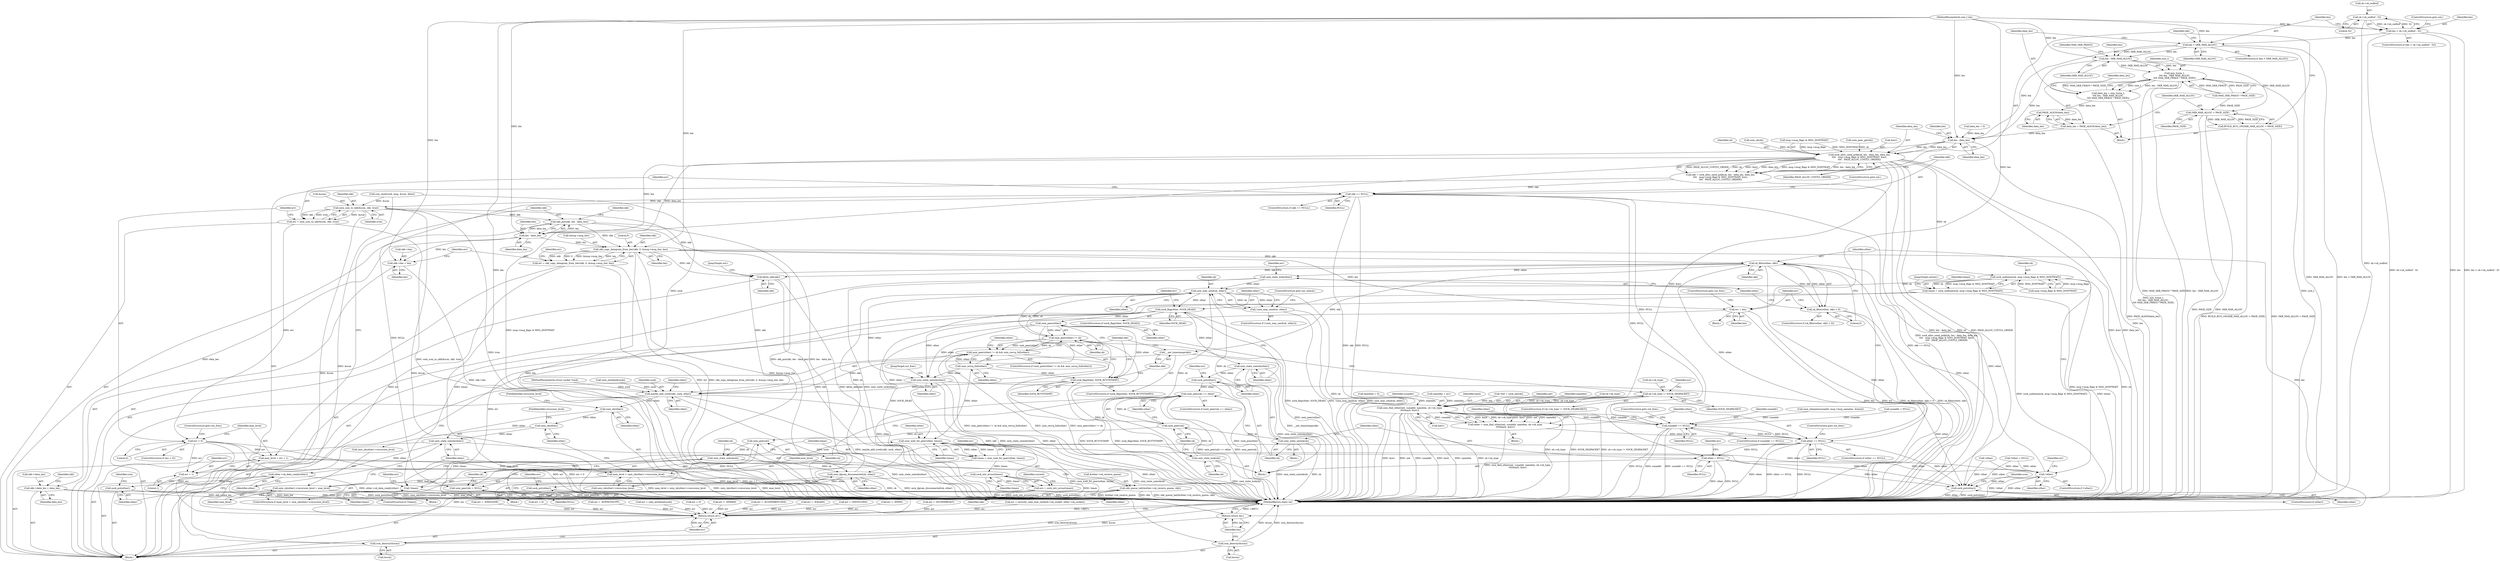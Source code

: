 digraph "0_linux_7d267278a9ece963d77eefec61630223fce08c6c_2@pointer" {
"1000234" [label="(Call,sk->sk_sndbuf - 32)"];
"1000232" [label="(Call,len > sk->sk_sndbuf - 32)"];
"1000241" [label="(Call,len > SKB_MAX_ALLOC)"];
"1000249" [label="(Call,len - SKB_MAX_ALLOC)"];
"1000247" [label="(Call,min_t(size_t,\n\t\t\t\t len - SKB_MAX_ALLOC,\n\t\t\t\t MAX_SKB_FRAGS * PAGE_SIZE))"];
"1000245" [label="(Call,data_len = min_t(size_t,\n\t\t\t\t len - SKB_MAX_ALLOC,\n\t\t\t\t MAX_SKB_FRAGS * PAGE_SIZE))"];
"1000257" [label="(Call,PAGE_ALIGN(data_len))"];
"1000255" [label="(Call,data_len = PAGE_ALIGN(data_len))"];
"1000267" [label="(Call,len - data_len)"];
"1000265" [label="(Call,sock_alloc_send_pskb(sk, len - data_len, data_len,\n\t\t\t\t   msg->msg_flags & MSG_DONTWAIT, &err,\n\t\t\t\t   PAGE_ALLOC_COSTLY_ORDER))"];
"1000263" [label="(Call,skb = sock_alloc_send_pskb(sk, len - data_len, data_len,\n\t\t\t\t   msg->msg_flags & MSG_DONTWAIT, &err,\n\t\t\t\t   PAGE_ALLOC_COSTLY_ORDER))"];
"1000280" [label="(Call,skb == NULL)"];
"1000286" [label="(Call,unix_scm_to_skb(&scm, skb, true))"];
"1000284" [label="(Call,err = unix_scm_to_skb(&scm, skb, true))"];
"1000292" [label="(Call,err < 0)"];
"1000296" [label="(Call,max_level = err + 1)"];
"1000517" [label="(Call,max_level > unix_sk(other)->recursion_level)"];
"1000523" [label="(Call,unix_sk(other)->recursion_level = max_level)"];
"1000298" [label="(Call,err + 1)"];
"1000554" [label="(Return,return err;)"];
"1000301" [label="(Call,skb_put(skb, len - data_len))"];
"1000318" [label="(Call,skb_copy_datagram_from_iter(skb, 0, &msg->msg_iter, len))"];
"1000316" [label="(Call,err = skb_copy_datagram_from_iter(skb, 0, &msg->msg_iter, len))"];
"1000371" [label="(Call,sk_filter(other, skb))"];
"1000370" [label="(Call,sk_filter(other, skb) < 0)"];
"1000380" [label="(Call,unix_state_lock(other))"];
"1000388" [label="(Call,unix_may_send(sk, other))"];
"1000387" [label="(Call,!unix_may_send(sk, other))"];
"1000393" [label="(Call,sock_flag(other, SOCK_DEAD))"];
"1000397" [label="(Call,unix_state_unlock(other))"];
"1000399" [label="(Call,sock_put(other))"];
"1000407" [label="(Call,unix_peer(sk) == other)"];
"1000418" [label="(Call,unix_dgram_disconnected(sk, other))"];
"1000421" [label="(Call,sock_put(other))"];
"1000471" [label="(Call,unix_peer(other))"];
"1000470" [label="(Call,unix_peer(other) != sk)"];
"1000469" [label="(Call,unix_peer(other) != sk && unix_recvq_full(other))"];
"1000474" [label="(Call,unix_recvq_full(other))"];
"1000488" [label="(Call,unix_wait_for_peer(other, timeo))"];
"1000340" [label="(Call,!other)"];
"1000549" [label="(Call,sock_put(other))"];
"1000486" [label="(Call,timeo = unix_wait_for_peer(other, timeo))"];
"1000493" [label="(Call,sock_intr_errno(timeo))"];
"1000478" [label="(Call,!timeo)"];
"1000491" [label="(Call,err = sock_intr_errno(timeo))"];
"1000501" [label="(Call,sock_flag(other, SOCK_RCVTSTAMP))"];
"1000506" [label="(Call,maybe_add_creds(skb, sock, other))"];
"1000510" [label="(Call,skb_queue_tail(&other->sk_receive_queue, skb))"];
"1000520" [label="(Call,unix_sk(other))"];
"1000525" [label="(Call,unix_sk(other))"];
"1000529" [label="(Call,unix_state_unlock(other))"];
"1000531" [label="(Call,other->sk_data_ready(other))"];
"1000533" [label="(Call,sock_put(other))"];
"1000541" [label="(Call,unix_state_unlock(other))"];
"1000404" [label="(Call,unix_state_lock(sk))"];
"1000408" [label="(Call,unix_peer(sk))"];
"1000413" [label="(Call,unix_peer(sk))"];
"1000416" [label="(Call,unix_state_unlock(sk))"];
"1000429" [label="(Call,unix_state_unlock(sk))"];
"1000504" [label="(Call,__net_timestamp(skb))"];
"1000544" [label="(Call,kfree_skb(skb))"];
"1000376" [label="(Call,err = len)"];
"1000538" [label="(Return,return len;)"];
"1000535" [label="(Call,scm_destroy(&scm))"];
"1000551" [label="(Call,scm_destroy(&scm))"];
"1000348" [label="(Call,sunaddr == NULL)"];
"1000354" [label="(Call,unix_find_other(net, sunaddr, namelen, sk->sk_type,\n\t\t\t\t\thash, &err))"];
"1000352" [label="(Call,other = unix_find_other(net, sunaddr, namelen, sk->sk_type,\n\t\t\t\t\thash, &err))"];
"1000365" [label="(Call,other == NULL)"];
"1000412" [label="(Call,unix_peer(sk) = NULL)"];
"1000431" [label="(Call,other = NULL)"];
"1000450" [label="(Call,sk->sk_type != SOCK_SEQPACKET)"];
"1000303" [label="(Call,len - data_len)"];
"1000306" [label="(Call,skb->data_len = data_len)"];
"1000311" [label="(Call,skb->len = len)"];
"1000331" [label="(Call,sock_sndtimeo(sk, msg->msg_flags & MSG_DONTWAIT))"];
"1000329" [label="(Call,timeo = sock_sndtimeo(sk, msg->msg_flags & MSG_DONTWAIT))"];
"1000260" [label="(Call,SKB_MAX_ALLOC < PAGE_SIZE)"];
"1000259" [label="(Call,BUILD_BUG_ON(SKB_MAX_ALLOC < PAGE_SIZE))"];
"1000432" [label="(Identifier,other)"];
"1000422" [label="(Identifier,other)"];
"1000351" [label="(ControlStructure,goto out_free;)"];
"1000227" [label="(Call,err = -EMSGSIZE)"];
"1000419" [label="(Identifier,sk)"];
"1000490" [label="(Identifier,timeo)"];
"1000433" [label="(Identifier,NULL)"];
"1000307" [label="(Call,skb->data_len)"];
"1000365" [label="(Call,other == NULL)"];
"1000491" [label="(Call,err = sock_intr_errno(timeo))"];
"1000287" [label="(Call,&scm)"];
"1000295" [label="(ControlStructure,goto out_free;)"];
"1000401" [label="(Call,err = 0)"];
"1000387" [label="(Call,!unix_may_send(sk, other))"];
"1000129" [label="(Call,namelen = 0)"];
"1000330" [label="(Identifier,timeo)"];
"1000327" [label="(Identifier,err)"];
"1000518" [label="(Identifier,max_level)"];
"1000400" [label="(Identifier,other)"];
"1000550" [label="(Identifier,other)"];
"1000353" [label="(Identifier,other)"];
"1000233" [label="(Identifier,len)"];
"1000302" [label="(Identifier,skb)"];
"1000532" [label="(Identifier,other)"];
"1000269" [label="(Identifier,data_len)"];
"1000243" [label="(Identifier,SKB_MAX_ALLOC)"];
"1000300" [label="(Literal,1)"];
"1000551" [label="(Call,scm_destroy(&scm))"];
"1000157" [label="(Call,err = -EOPNOTSUPP)"];
"1000296" [label="(Call,max_level = err + 1)"];
"1000541" [label="(Call,unix_state_unlock(other))"];
"1000406" [label="(ControlStructure,if (unix_peer(sk) == other))"];
"1000479" [label="(Identifier,timeo)"];
"1000139" [label="(Call,data_len = 0)"];
"1000223" [label="(Call,unix_autobind(sock))"];
"1000537" [label="(Identifier,scm)"];
"1000356" [label="(Identifier,sunaddr)"];
"1000431" [label="(Call,other = NULL)"];
"1000242" [label="(Identifier,len)"];
"1000262" [label="(Identifier,PAGE_SIZE)"];
"1000255" [label="(Call,data_len = PAGE_ALIGN(data_len))"];
"1000528" [label="(Identifier,max_level)"];
"1000507" [label="(Identifier,skb)"];
"1000531" [label="(Call,other->sk_data_ready(other))"];
"1000377" [label="(Identifier,err)"];
"1000390" [label="(Identifier,other)"];
"1000260" [label="(Call,SKB_MAX_ALLOC < PAGE_SIZE)"];
"1000297" [label="(Identifier,max_level)"];
"1000523" [label="(Call,unix_sk(other)->recursion_level = max_level)"];
"1000477" [label="(ControlStructure,if (!timeo))"];
"1000221" [label="(Call,err = unix_autobind(sock))"];
"1000454" [label="(Identifier,SOCK_SEQPACKET)"];
"1000187" [label="(Call,namelen = err)"];
"1000267" [label="(Call,len - data_len)"];
"1000341" [label="(Identifier,other)"];
"1000106" [label="(MethodParameterIn,size_t len)"];
"1000338" [label="(JumpTarget,restart:)"];
"1000301" [label="(Call,skb_put(skb, len - data_len))"];
"1000183" [label="(Call,err < 0)"];
"1000352" [label="(Call,other = unix_find_other(net, sunaddr, namelen, sk->sk_type,\n\t\t\t\t\thash, &err))"];
"1000486" [label="(Call,timeo = unix_wait_for_peer(other, timeo))"];
"1000354" [label="(Call,unix_find_other(net, sunaddr, namelen, sk->sk_type,\n\t\t\t\t\thash, &err))"];
"1000517" [label="(Call,max_level > unix_sk(other)->recursion_level)"];
"1000405" [label="(Identifier,sk)"];
"1000545" [label="(Identifier,skb)"];
"1000538" [label="(Return,return len;)"];
"1000475" [label="(Identifier,other)"];
"1000471" [label="(Call,unix_peer(other))"];
"1000321" [label="(Call,&msg->msg_iter)"];
"1000527" [label="(FieldIdentifier,recursion_level)"];
"1000348" [label="(Call,sunaddr == NULL)"];
"1000556" [label="(MethodReturn,static int)"];
"1000244" [label="(Block,)"];
"1000382" [label="(Call,err = -EPERM)"];
"1000251" [label="(Identifier,SKB_MAX_ALLOC)"];
"1000281" [label="(Identifier,skb)"];
"1000320" [label="(Literal,0)"];
"1000409" [label="(Identifier,sk)"];
"1000413" [label="(Call,unix_peer(sk))"];
"1000248" [label="(Identifier,size_t)"];
"1000508" [label="(Identifier,sock)"];
"1000204" [label="(Call,!other)"];
"1000361" [label="(Identifier,hash)"];
"1000234" [label="(Call,sk->sk_sndbuf - 32)"];
"1000372" [label="(Identifier,other)"];
"1000261" [label="(Identifier,SKB_MAX_ALLOC)"];
"1000318" [label="(Call,skb_copy_datagram_from_iter(skb, 0, &msg->msg_iter, len))"];
"1000258" [label="(Identifier,data_len)"];
"1000478" [label="(Call,!timeo)"];
"1000362" [label="(Call,&err)"];
"1000516" [label="(ControlStructure,if (max_level > unix_sk(other)->recursion_level))"];
"1000375" [label="(Block,)"];
"1000268" [label="(Identifier,len)"];
"1000536" [label="(Call,&scm)"];
"1000450" [label="(Call,sk->sk_type != SOCK_SEQPACKET)"];
"1000435" [label="(Identifier,err)"];
"1000449" [label="(ControlStructure,if (sk->sk_type != SOCK_SEQPACKET))"];
"1000414" [label="(Identifier,sk)"];
"1000349" [label="(Identifier,sunaddr)"];
"1000306" [label="(Call,skb->data_len = data_len)"];
"1000122" [label="(Call,unix_sk(sk))"];
"1000525" [label="(Call,unix_sk(other))"];
"1000555" [label="(Identifier,err)"];
"1000241" [label="(Call,len > SKB_MAX_ALLOC)"];
"1000474" [label="(Call,unix_recvq_full(other))"];
"1000543" [label="(JumpTarget,out_free:)"];
"1000380" [label="(Call,unix_state_lock(other))"];
"1000408" [label="(Call,unix_peer(sk))"];
"1000513" [label="(Identifier,other)"];
"1000552" [label="(Call,&scm)"];
"1000175" [label="(Call,unix_mkname(sunaddr, msg->msg_namelen, &hash))"];
"1000342" [label="(Block,)"];
"1000304" [label="(Identifier,len)"];
"1000311" [label="(Call,skb->len = len)"];
"1000292" [label="(Call,err < 0)"];
"1000266" [label="(Identifier,sk)"];
"1000529" [label="(Call,unix_state_unlock(other))"];
"1000270" [label="(Identifier,data_len)"];
"1000544" [label="(Call,kfree_skb(skb))"];
"1000535" [label="(Call,scm_destroy(&scm))"];
"1000284" [label="(Call,err = unix_scm_to_skb(&scm, skb, true))"];
"1000402" [label="(Identifier,err)"];
"1000367" [label="(Identifier,NULL)"];
"1000371" [label="(Call,sk_filter(other, skb))"];
"1000115" [label="(Call,*net = sock_net(sk))"];
"1000526" [label="(Identifier,other)"];
"1000331" [label="(Call,sock_sndtimeo(sk, msg->msg_flags & MSG_DONTWAIT))"];
"1000286" [label="(Call,unix_scm_to_skb(&scm, skb, true))"];
"1000521" [label="(Identifier,other)"];
"1000520" [label="(Call,unix_sk(other))"];
"1000546" [label="(JumpTarget,out:)"];
"1000522" [label="(FieldIdentifier,recursion_level)"];
"1000416" [label="(Call,unix_state_unlock(sk))"];
"1000473" [label="(Identifier,sk)"];
"1000511" [label="(Call,&other->sk_receive_queue)"];
"1000299" [label="(Identifier,err)"];
"1000376" [label="(Call,err = len)"];
"1000355" [label="(Identifier,net)"];
"1000470" [label="(Call,unix_peer(other) != sk)"];
"1000428" [label="(Block,)"];
"1000357" [label="(Identifier,namelen)"];
"1000259" [label="(Call,BUILD_BUG_ON(SKB_MAX_ALLOC < PAGE_SIZE))"];
"1000315" [label="(Identifier,len)"];
"1000240" [label="(ControlStructure,if (len > SKB_MAX_ALLOC))"];
"1000386" [label="(ControlStructure,if (!unix_may_send(sk, other)))"];
"1000505" [label="(Identifier,skb)"];
"1000515" [label="(Identifier,skb)"];
"1000280" [label="(Call,skb == NULL)"];
"1000235" [label="(Call,sk->sk_sndbuf)"];
"1000290" [label="(Identifier,true)"];
"1000502" [label="(Identifier,other)"];
"1000423" [label="(Call,err = -ECONNREFUSED)"];
"1000399" [label="(Call,sock_put(other))"];
"1000488" [label="(Call,unix_wait_for_peer(other, timeo))"];
"1000489" [label="(Identifier,other)"];
"1000347" [label="(ControlStructure,if (sunaddr == NULL))"];
"1000554" [label="(Return,return err;)"];
"1000472" [label="(Identifier,other)"];
"1000316" [label="(Call,err = skb_copy_datagram_from_iter(skb, 0, &msg->msg_iter, len))"];
"1000252" [label="(Call,MAX_SKB_FRAGS * PAGE_SIZE)"];
"1000265" [label="(Call,sock_alloc_send_pskb(sk, len - data_len, data_len,\n\t\t\t\t   msg->msg_flags & MSG_DONTWAIT, &err,\n\t\t\t\t   PAGE_ALLOC_COSTLY_ORDER))"];
"1000283" [label="(ControlStructure,goto out;)"];
"1000289" [label="(Identifier,skb)"];
"1000389" [label="(Identifier,sk)"];
"1000421" [label="(Call,sock_put(other))"];
"1000476" [label="(Block,)"];
"1000305" [label="(Identifier,data_len)"];
"1000339" [label="(ControlStructure,if (!other))"];
"1000482" [label="(Identifier,err)"];
"1000504" [label="(Call,__net_timestamp(skb))"];
"1000430" [label="(Identifier,sk)"];
"1000303" [label="(Call,len - data_len)"];
"1000394" [label="(Identifier,other)"];
"1000451" [label="(Call,sk->sk_type)"];
"1000294" [label="(Literal,0)"];
"1000370" [label="(Call,sk_filter(other, skb) < 0)"];
"1000383" [label="(Identifier,err)"];
"1000509" [label="(Identifier,other)"];
"1000364" [label="(ControlStructure,if (other == NULL))"];
"1000481" [label="(Call,err = -EAGAIN)"];
"1000412" [label="(Call,unix_peer(sk) = NULL)"];
"1000373" [label="(Identifier,skb)"];
"1000340" [label="(Call,!other)"];
"1000542" [label="(Identifier,other)"];
"1000492" [label="(Identifier,err)"];
"1000192" [label="(Call,sunaddr = NULL)"];
"1000195" [label="(Call,err = -ENOTCONN)"];
"1000231" [label="(ControlStructure,if (len > sk->sk_sndbuf - 32))"];
"1000332" [label="(Identifier,sk)"];
"1000438" [label="(Call,err = -EPIPE)"];
"1000510" [label="(Call,skb_queue_tail(&other->sk_receive_queue, skb))"];
"1000257" [label="(Call,PAGE_ALIGN(data_len))"];
"1000424" [label="(Identifier,err)"];
"1000343" [label="(Call,err = -ECONNRESET)"];
"1000553" [label="(Identifier,scm)"];
"1000245" [label="(Call,data_len = min_t(size_t,\n\t\t\t\t len - SKB_MAX_ALLOC,\n\t\t\t\t MAX_SKB_FRAGS * PAGE_SIZE))"];
"1000533" [label="(Call,sock_put(other))"];
"1000391" [label="(ControlStructure,goto out_unlock;)"];
"1000417" [label="(Identifier,sk)"];
"1000249" [label="(Call,len - SKB_MAX_ALLOC)"];
"1000493" [label="(Call,sock_intr_errno(timeo))"];
"1000429" [label="(Call,unix_state_unlock(sk))"];
"1000497" [label="(Identifier,current)"];
"1000104" [label="(MethodParameterIn,struct socket *sock)"];
"1000457" [label="(Identifier,err)"];
"1000397" [label="(Call,unix_state_unlock(other))"];
"1000278" [label="(Identifier,PAGE_ALLOC_COSTLY_ORDER)"];
"1000469" [label="(Call,unix_peer(other) != sk && unix_recvq_full(other))"];
"1000549" [label="(Call,sock_put(other))"];
"1000398" [label="(Identifier,other)"];
"1000524" [label="(Call,unix_sk(other)->recursion_level)"];
"1000279" [label="(ControlStructure,if (skb == NULL))"];
"1000298" [label="(Call,err + 1)"];
"1000256" [label="(Identifier,data_len)"];
"1000271" [label="(Call,msg->msg_flags & MSG_DONTWAIT)"];
"1000368" [label="(ControlStructure,goto out_free;)"];
"1000439" [label="(Identifier,err)"];
"1000246" [label="(Identifier,data_len)"];
"1000381" [label="(Identifier,other)"];
"1000145" [label="(Call,scm_send(sock, msg, &scm, false))"];
"1000530" [label="(Identifier,other)"];
"1000369" [label="(ControlStructure,if (sk_filter(other, skb) < 0))"];
"1000285" [label="(Identifier,err)"];
"1000325" [label="(Identifier,len)"];
"1000456" [label="(Call,err = security_unix_may_send(sk->sk_socket, other->sk_socket))"];
"1000539" [label="(Identifier,len)"];
"1000312" [label="(Call,skb->len)"];
"1000238" [label="(Literal,32)"];
"1000404" [label="(Call,unix_state_lock(sk))"];
"1000250" [label="(Identifier,len)"];
"1000308" [label="(Identifier,skb)"];
"1000415" [label="(Identifier,NULL)"];
"1000201" [label="(Call,unix_peer_get(sk))"];
"1000253" [label="(Identifier,MAX_SKB_FRAGS)"];
"1000291" [label="(ControlStructure,if (err < 0))"];
"1000494" [label="(Identifier,timeo)"];
"1000500" [label="(ControlStructure,if (sock_flag(other, SOCK_RCVTSTAMP)))"];
"1000519" [label="(Call,unix_sk(other)->recursion_level)"];
"1000317" [label="(Identifier,err)"];
"1000329" [label="(Call,timeo = sock_sndtimeo(sk, msg->msg_flags & MSG_DONTWAIT))"];
"1000276" [label="(Call,&err)"];
"1000232" [label="(Call,len > sk->sk_sndbuf - 32)"];
"1000506" [label="(Call,maybe_add_creds(skb, sock, other))"];
"1000374" [label="(Literal,0)"];
"1000393" [label="(Call,sock_flag(other, SOCK_DEAD))"];
"1000392" [label="(ControlStructure,if (sock_flag(other, SOCK_DEAD)))"];
"1000282" [label="(Identifier,NULL)"];
"1000396" [label="(Block,)"];
"1000410" [label="(Identifier,other)"];
"1000125" [label="(Call,*other = NULL)"];
"1000388" [label="(Call,unix_may_send(sk, other))"];
"1000395" [label="(Identifier,SOCK_DEAD)"];
"1000358" [label="(Call,sk->sk_type)"];
"1000264" [label="(Identifier,skb)"];
"1000107" [label="(Block,)"];
"1000313" [label="(Identifier,skb)"];
"1000418" [label="(Call,unix_dgram_disconnected(sk, other))"];
"1000407" [label="(Call,unix_peer(sk) == other)"];
"1000310" [label="(Identifier,data_len)"];
"1000534" [label="(Identifier,other)"];
"1000350" [label="(Identifier,NULL)"];
"1000293" [label="(Identifier,err)"];
"1000503" [label="(Identifier,SOCK_RCVTSTAMP)"];
"1000378" [label="(Identifier,len)"];
"1000379" [label="(ControlStructure,goto out_free;)"];
"1000247" [label="(Call,min_t(size_t,\n\t\t\t\t len - SKB_MAX_ALLOC,\n\t\t\t\t MAX_SKB_FRAGS * PAGE_SIZE))"];
"1000547" [label="(ControlStructure,if (other))"];
"1000468" [label="(ControlStructure,if (unix_peer(other) != sk && unix_recvq_full(other)))"];
"1000263" [label="(Call,skb = sock_alloc_send_pskb(sk, len - data_len, data_len,\n\t\t\t\t   msg->msg_flags & MSG_DONTWAIT, &err,\n\t\t\t\t   PAGE_ALLOC_COSTLY_ORDER))"];
"1000319" [label="(Identifier,skb)"];
"1000501" [label="(Call,sock_flag(other, SOCK_RCVTSTAMP))"];
"1000333" [label="(Call,msg->msg_flags & MSG_DONTWAIT)"];
"1000344" [label="(Identifier,err)"];
"1000366" [label="(Identifier,other)"];
"1000420" [label="(Identifier,other)"];
"1000239" [label="(ControlStructure,goto out;)"];
"1000487" [label="(Identifier,timeo)"];
"1000411" [label="(Block,)"];
"1000234" -> "1000232"  [label="AST: "];
"1000234" -> "1000238"  [label="CFG: "];
"1000235" -> "1000234"  [label="AST: "];
"1000238" -> "1000234"  [label="AST: "];
"1000232" -> "1000234"  [label="CFG: "];
"1000234" -> "1000556"  [label="DDG: sk->sk_sndbuf"];
"1000234" -> "1000232"  [label="DDG: sk->sk_sndbuf"];
"1000234" -> "1000232"  [label="DDG: 32"];
"1000232" -> "1000231"  [label="AST: "];
"1000233" -> "1000232"  [label="AST: "];
"1000239" -> "1000232"  [label="CFG: "];
"1000242" -> "1000232"  [label="CFG: "];
"1000232" -> "1000556"  [label="DDG: len"];
"1000232" -> "1000556"  [label="DDG: len > sk->sk_sndbuf - 32"];
"1000232" -> "1000556"  [label="DDG: sk->sk_sndbuf - 32"];
"1000106" -> "1000232"  [label="DDG: len"];
"1000232" -> "1000241"  [label="DDG: len"];
"1000241" -> "1000240"  [label="AST: "];
"1000241" -> "1000243"  [label="CFG: "];
"1000242" -> "1000241"  [label="AST: "];
"1000243" -> "1000241"  [label="AST: "];
"1000246" -> "1000241"  [label="CFG: "];
"1000264" -> "1000241"  [label="CFG: "];
"1000241" -> "1000556"  [label="DDG: len > SKB_MAX_ALLOC"];
"1000241" -> "1000556"  [label="DDG: SKB_MAX_ALLOC"];
"1000106" -> "1000241"  [label="DDG: len"];
"1000241" -> "1000249"  [label="DDG: len"];
"1000241" -> "1000249"  [label="DDG: SKB_MAX_ALLOC"];
"1000241" -> "1000267"  [label="DDG: len"];
"1000249" -> "1000247"  [label="AST: "];
"1000249" -> "1000251"  [label="CFG: "];
"1000250" -> "1000249"  [label="AST: "];
"1000251" -> "1000249"  [label="AST: "];
"1000253" -> "1000249"  [label="CFG: "];
"1000249" -> "1000247"  [label="DDG: len"];
"1000249" -> "1000247"  [label="DDG: SKB_MAX_ALLOC"];
"1000106" -> "1000249"  [label="DDG: len"];
"1000249" -> "1000260"  [label="DDG: SKB_MAX_ALLOC"];
"1000249" -> "1000267"  [label="DDG: len"];
"1000247" -> "1000245"  [label="AST: "];
"1000247" -> "1000252"  [label="CFG: "];
"1000248" -> "1000247"  [label="AST: "];
"1000252" -> "1000247"  [label="AST: "];
"1000245" -> "1000247"  [label="CFG: "];
"1000247" -> "1000556"  [label="DDG: size_t"];
"1000247" -> "1000556"  [label="DDG: MAX_SKB_FRAGS * PAGE_SIZE"];
"1000247" -> "1000556"  [label="DDG: len - SKB_MAX_ALLOC"];
"1000247" -> "1000245"  [label="DDG: size_t"];
"1000247" -> "1000245"  [label="DDG: len - SKB_MAX_ALLOC"];
"1000247" -> "1000245"  [label="DDG: MAX_SKB_FRAGS * PAGE_SIZE"];
"1000252" -> "1000247"  [label="DDG: MAX_SKB_FRAGS"];
"1000252" -> "1000247"  [label="DDG: PAGE_SIZE"];
"1000245" -> "1000244"  [label="AST: "];
"1000246" -> "1000245"  [label="AST: "];
"1000256" -> "1000245"  [label="CFG: "];
"1000245" -> "1000556"  [label="DDG: min_t(size_t,\n\t\t\t\t len - SKB_MAX_ALLOC,\n\t\t\t\t MAX_SKB_FRAGS * PAGE_SIZE)"];
"1000245" -> "1000257"  [label="DDG: data_len"];
"1000257" -> "1000255"  [label="AST: "];
"1000257" -> "1000258"  [label="CFG: "];
"1000258" -> "1000257"  [label="AST: "];
"1000255" -> "1000257"  [label="CFG: "];
"1000257" -> "1000255"  [label="DDG: data_len"];
"1000255" -> "1000244"  [label="AST: "];
"1000256" -> "1000255"  [label="AST: "];
"1000261" -> "1000255"  [label="CFG: "];
"1000255" -> "1000556"  [label="DDG: PAGE_ALIGN(data_len)"];
"1000255" -> "1000267"  [label="DDG: data_len"];
"1000267" -> "1000265"  [label="AST: "];
"1000267" -> "1000269"  [label="CFG: "];
"1000268" -> "1000267"  [label="AST: "];
"1000269" -> "1000267"  [label="AST: "];
"1000270" -> "1000267"  [label="CFG: "];
"1000267" -> "1000556"  [label="DDG: len"];
"1000267" -> "1000265"  [label="DDG: len"];
"1000267" -> "1000265"  [label="DDG: data_len"];
"1000106" -> "1000267"  [label="DDG: len"];
"1000139" -> "1000267"  [label="DDG: data_len"];
"1000267" -> "1000303"  [label="DDG: len"];
"1000265" -> "1000263"  [label="AST: "];
"1000265" -> "1000278"  [label="CFG: "];
"1000266" -> "1000265"  [label="AST: "];
"1000270" -> "1000265"  [label="AST: "];
"1000271" -> "1000265"  [label="AST: "];
"1000276" -> "1000265"  [label="AST: "];
"1000278" -> "1000265"  [label="AST: "];
"1000263" -> "1000265"  [label="CFG: "];
"1000265" -> "1000556"  [label="DDG: len - data_len"];
"1000265" -> "1000556"  [label="DDG: sk"];
"1000265" -> "1000556"  [label="DDG: PAGE_ALLOC_COSTLY_ORDER"];
"1000265" -> "1000556"  [label="DDG: &err"];
"1000265" -> "1000556"  [label="DDG: data_len"];
"1000265" -> "1000556"  [label="DDG: msg->msg_flags & MSG_DONTWAIT"];
"1000265" -> "1000263"  [label="DDG: PAGE_ALLOC_COSTLY_ORDER"];
"1000265" -> "1000263"  [label="DDG: sk"];
"1000265" -> "1000263"  [label="DDG: &err"];
"1000265" -> "1000263"  [label="DDG: data_len"];
"1000265" -> "1000263"  [label="DDG: msg->msg_flags & MSG_DONTWAIT"];
"1000265" -> "1000263"  [label="DDG: len - data_len"];
"1000122" -> "1000265"  [label="DDG: sk"];
"1000201" -> "1000265"  [label="DDG: sk"];
"1000271" -> "1000265"  [label="DDG: msg->msg_flags"];
"1000271" -> "1000265"  [label="DDG: MSG_DONTWAIT"];
"1000265" -> "1000303"  [label="DDG: data_len"];
"1000265" -> "1000331"  [label="DDG: sk"];
"1000265" -> "1000354"  [label="DDG: &err"];
"1000263" -> "1000107"  [label="AST: "];
"1000264" -> "1000263"  [label="AST: "];
"1000281" -> "1000263"  [label="CFG: "];
"1000263" -> "1000556"  [label="DDG: sock_alloc_send_pskb(sk, len - data_len, data_len,\n\t\t\t\t   msg->msg_flags & MSG_DONTWAIT, &err,\n\t\t\t\t   PAGE_ALLOC_COSTLY_ORDER)"];
"1000263" -> "1000280"  [label="DDG: skb"];
"1000280" -> "1000279"  [label="AST: "];
"1000280" -> "1000282"  [label="CFG: "];
"1000281" -> "1000280"  [label="AST: "];
"1000282" -> "1000280"  [label="AST: "];
"1000283" -> "1000280"  [label="CFG: "];
"1000285" -> "1000280"  [label="CFG: "];
"1000280" -> "1000556"  [label="DDG: NULL"];
"1000280" -> "1000556"  [label="DDG: skb == NULL"];
"1000280" -> "1000556"  [label="DDG: skb"];
"1000280" -> "1000286"  [label="DDG: skb"];
"1000280" -> "1000348"  [label="DDG: NULL"];
"1000280" -> "1000412"  [label="DDG: NULL"];
"1000280" -> "1000431"  [label="DDG: NULL"];
"1000286" -> "1000284"  [label="AST: "];
"1000286" -> "1000290"  [label="CFG: "];
"1000287" -> "1000286"  [label="AST: "];
"1000289" -> "1000286"  [label="AST: "];
"1000290" -> "1000286"  [label="AST: "];
"1000284" -> "1000286"  [label="CFG: "];
"1000286" -> "1000556"  [label="DDG: true"];
"1000286" -> "1000284"  [label="DDG: &scm"];
"1000286" -> "1000284"  [label="DDG: skb"];
"1000286" -> "1000284"  [label="DDG: true"];
"1000145" -> "1000286"  [label="DDG: &scm"];
"1000286" -> "1000301"  [label="DDG: skb"];
"1000286" -> "1000535"  [label="DDG: &scm"];
"1000286" -> "1000544"  [label="DDG: skb"];
"1000286" -> "1000551"  [label="DDG: &scm"];
"1000284" -> "1000107"  [label="AST: "];
"1000285" -> "1000284"  [label="AST: "];
"1000293" -> "1000284"  [label="CFG: "];
"1000284" -> "1000556"  [label="DDG: unix_scm_to_skb(&scm, skb, true)"];
"1000284" -> "1000292"  [label="DDG: err"];
"1000292" -> "1000291"  [label="AST: "];
"1000292" -> "1000294"  [label="CFG: "];
"1000293" -> "1000292"  [label="AST: "];
"1000294" -> "1000292"  [label="AST: "];
"1000295" -> "1000292"  [label="CFG: "];
"1000297" -> "1000292"  [label="CFG: "];
"1000292" -> "1000556"  [label="DDG: err < 0"];
"1000292" -> "1000556"  [label="DDG: err"];
"1000292" -> "1000296"  [label="DDG: err"];
"1000292" -> "1000298"  [label="DDG: err"];
"1000292" -> "1000554"  [label="DDG: err"];
"1000296" -> "1000107"  [label="AST: "];
"1000296" -> "1000298"  [label="CFG: "];
"1000297" -> "1000296"  [label="AST: "];
"1000298" -> "1000296"  [label="AST: "];
"1000302" -> "1000296"  [label="CFG: "];
"1000296" -> "1000556"  [label="DDG: err + 1"];
"1000296" -> "1000556"  [label="DDG: max_level"];
"1000296" -> "1000517"  [label="DDG: max_level"];
"1000517" -> "1000516"  [label="AST: "];
"1000517" -> "1000519"  [label="CFG: "];
"1000518" -> "1000517"  [label="AST: "];
"1000519" -> "1000517"  [label="AST: "];
"1000526" -> "1000517"  [label="CFG: "];
"1000530" -> "1000517"  [label="CFG: "];
"1000517" -> "1000556"  [label="DDG: unix_sk(other)->recursion_level"];
"1000517" -> "1000556"  [label="DDG: max_level"];
"1000517" -> "1000556"  [label="DDG: max_level > unix_sk(other)->recursion_level"];
"1000517" -> "1000523"  [label="DDG: max_level"];
"1000523" -> "1000516"  [label="AST: "];
"1000523" -> "1000528"  [label="CFG: "];
"1000524" -> "1000523"  [label="AST: "];
"1000528" -> "1000523"  [label="AST: "];
"1000530" -> "1000523"  [label="CFG: "];
"1000523" -> "1000556"  [label="DDG: unix_sk(other)->recursion_level"];
"1000523" -> "1000556"  [label="DDG: max_level"];
"1000298" -> "1000300"  [label="CFG: "];
"1000299" -> "1000298"  [label="AST: "];
"1000300" -> "1000298"  [label="AST: "];
"1000554" -> "1000107"  [label="AST: "];
"1000554" -> "1000555"  [label="CFG: "];
"1000555" -> "1000554"  [label="AST: "];
"1000556" -> "1000554"  [label="CFG: "];
"1000554" -> "1000556"  [label="DDG: <RET>"];
"1000555" -> "1000554"  [label="DDG: err"];
"1000382" -> "1000554"  [label="DDG: err"];
"1000456" -> "1000554"  [label="DDG: err"];
"1000183" -> "1000554"  [label="DDG: err"];
"1000157" -> "1000554"  [label="DDG: err"];
"1000221" -> "1000554"  [label="DDG: err"];
"1000423" -> "1000554"  [label="DDG: err"];
"1000491" -> "1000554"  [label="DDG: err"];
"1000438" -> "1000554"  [label="DDG: err"];
"1000195" -> "1000554"  [label="DDG: err"];
"1000376" -> "1000554"  [label="DDG: err"];
"1000343" -> "1000554"  [label="DDG: err"];
"1000227" -> "1000554"  [label="DDG: err"];
"1000401" -> "1000554"  [label="DDG: err"];
"1000481" -> "1000554"  [label="DDG: err"];
"1000316" -> "1000554"  [label="DDG: err"];
"1000301" -> "1000107"  [label="AST: "];
"1000301" -> "1000303"  [label="CFG: "];
"1000302" -> "1000301"  [label="AST: "];
"1000303" -> "1000301"  [label="AST: "];
"1000308" -> "1000301"  [label="CFG: "];
"1000301" -> "1000556"  [label="DDG: len - data_len"];
"1000301" -> "1000556"  [label="DDG: skb_put(skb, len - data_len)"];
"1000303" -> "1000301"  [label="DDG: len"];
"1000303" -> "1000301"  [label="DDG: data_len"];
"1000301" -> "1000318"  [label="DDG: skb"];
"1000318" -> "1000316"  [label="AST: "];
"1000318" -> "1000325"  [label="CFG: "];
"1000319" -> "1000318"  [label="AST: "];
"1000320" -> "1000318"  [label="AST: "];
"1000321" -> "1000318"  [label="AST: "];
"1000325" -> "1000318"  [label="AST: "];
"1000316" -> "1000318"  [label="CFG: "];
"1000318" -> "1000556"  [label="DDG: len"];
"1000318" -> "1000556"  [label="DDG: &msg->msg_iter"];
"1000318" -> "1000316"  [label="DDG: skb"];
"1000318" -> "1000316"  [label="DDG: 0"];
"1000318" -> "1000316"  [label="DDG: &msg->msg_iter"];
"1000318" -> "1000316"  [label="DDG: len"];
"1000106" -> "1000318"  [label="DDG: len"];
"1000303" -> "1000318"  [label="DDG: len"];
"1000318" -> "1000371"  [label="DDG: skb"];
"1000318" -> "1000376"  [label="DDG: len"];
"1000318" -> "1000538"  [label="DDG: len"];
"1000318" -> "1000544"  [label="DDG: skb"];
"1000316" -> "1000107"  [label="AST: "];
"1000317" -> "1000316"  [label="AST: "];
"1000327" -> "1000316"  [label="CFG: "];
"1000316" -> "1000556"  [label="DDG: skb_copy_datagram_from_iter(skb, 0, &msg->msg_iter, len)"];
"1000316" -> "1000556"  [label="DDG: err"];
"1000371" -> "1000370"  [label="AST: "];
"1000371" -> "1000373"  [label="CFG: "];
"1000372" -> "1000371"  [label="AST: "];
"1000373" -> "1000371"  [label="AST: "];
"1000374" -> "1000371"  [label="CFG: "];
"1000371" -> "1000556"  [label="DDG: other"];
"1000371" -> "1000370"  [label="DDG: other"];
"1000371" -> "1000370"  [label="DDG: skb"];
"1000365" -> "1000371"  [label="DDG: other"];
"1000340" -> "1000371"  [label="DDG: other"];
"1000371" -> "1000380"  [label="DDG: other"];
"1000371" -> "1000504"  [label="DDG: skb"];
"1000371" -> "1000506"  [label="DDG: skb"];
"1000371" -> "1000544"  [label="DDG: skb"];
"1000371" -> "1000549"  [label="DDG: other"];
"1000370" -> "1000369"  [label="AST: "];
"1000370" -> "1000374"  [label="CFG: "];
"1000374" -> "1000370"  [label="AST: "];
"1000377" -> "1000370"  [label="CFG: "];
"1000381" -> "1000370"  [label="CFG: "];
"1000370" -> "1000556"  [label="DDG: sk_filter(other, skb) < 0"];
"1000370" -> "1000556"  [label="DDG: sk_filter(other, skb)"];
"1000380" -> "1000107"  [label="AST: "];
"1000380" -> "1000381"  [label="CFG: "];
"1000381" -> "1000380"  [label="AST: "];
"1000383" -> "1000380"  [label="CFG: "];
"1000380" -> "1000556"  [label="DDG: unix_state_lock(other)"];
"1000380" -> "1000388"  [label="DDG: other"];
"1000388" -> "1000387"  [label="AST: "];
"1000388" -> "1000390"  [label="CFG: "];
"1000389" -> "1000388"  [label="AST: "];
"1000390" -> "1000388"  [label="AST: "];
"1000387" -> "1000388"  [label="CFG: "];
"1000388" -> "1000556"  [label="DDG: sk"];
"1000388" -> "1000387"  [label="DDG: sk"];
"1000388" -> "1000387"  [label="DDG: other"];
"1000331" -> "1000388"  [label="DDG: sk"];
"1000470" -> "1000388"  [label="DDG: sk"];
"1000418" -> "1000388"  [label="DDG: sk"];
"1000429" -> "1000388"  [label="DDG: sk"];
"1000388" -> "1000393"  [label="DDG: other"];
"1000388" -> "1000404"  [label="DDG: sk"];
"1000388" -> "1000470"  [label="DDG: sk"];
"1000388" -> "1000541"  [label="DDG: other"];
"1000387" -> "1000386"  [label="AST: "];
"1000391" -> "1000387"  [label="CFG: "];
"1000394" -> "1000387"  [label="CFG: "];
"1000387" -> "1000556"  [label="DDG: unix_may_send(sk, other)"];
"1000387" -> "1000556"  [label="DDG: !unix_may_send(sk, other)"];
"1000393" -> "1000392"  [label="AST: "];
"1000393" -> "1000395"  [label="CFG: "];
"1000394" -> "1000393"  [label="AST: "];
"1000395" -> "1000393"  [label="AST: "];
"1000398" -> "1000393"  [label="CFG: "];
"1000439" -> "1000393"  [label="CFG: "];
"1000393" -> "1000556"  [label="DDG: sock_flag(other, SOCK_DEAD)"];
"1000393" -> "1000556"  [label="DDG: SOCK_DEAD"];
"1000393" -> "1000397"  [label="DDG: other"];
"1000393" -> "1000471"  [label="DDG: other"];
"1000393" -> "1000541"  [label="DDG: other"];
"1000397" -> "1000396"  [label="AST: "];
"1000397" -> "1000398"  [label="CFG: "];
"1000398" -> "1000397"  [label="AST: "];
"1000400" -> "1000397"  [label="CFG: "];
"1000397" -> "1000556"  [label="DDG: unix_state_unlock(other)"];
"1000397" -> "1000399"  [label="DDG: other"];
"1000399" -> "1000396"  [label="AST: "];
"1000399" -> "1000400"  [label="CFG: "];
"1000400" -> "1000399"  [label="AST: "];
"1000402" -> "1000399"  [label="CFG: "];
"1000399" -> "1000556"  [label="DDG: sock_put(other)"];
"1000399" -> "1000407"  [label="DDG: other"];
"1000407" -> "1000406"  [label="AST: "];
"1000407" -> "1000410"  [label="CFG: "];
"1000408" -> "1000407"  [label="AST: "];
"1000410" -> "1000407"  [label="AST: "];
"1000414" -> "1000407"  [label="CFG: "];
"1000430" -> "1000407"  [label="CFG: "];
"1000407" -> "1000556"  [label="DDG: unix_peer(sk) == other"];
"1000407" -> "1000556"  [label="DDG: unix_peer(sk)"];
"1000408" -> "1000407"  [label="DDG: sk"];
"1000407" -> "1000418"  [label="DDG: other"];
"1000418" -> "1000411"  [label="AST: "];
"1000418" -> "1000420"  [label="CFG: "];
"1000419" -> "1000418"  [label="AST: "];
"1000420" -> "1000418"  [label="AST: "];
"1000422" -> "1000418"  [label="CFG: "];
"1000418" -> "1000556"  [label="DDG: unix_dgram_disconnected(sk, other)"];
"1000418" -> "1000556"  [label="DDG: sk"];
"1000416" -> "1000418"  [label="DDG: sk"];
"1000418" -> "1000421"  [label="DDG: other"];
"1000421" -> "1000411"  [label="AST: "];
"1000421" -> "1000422"  [label="CFG: "];
"1000422" -> "1000421"  [label="AST: "];
"1000424" -> "1000421"  [label="CFG: "];
"1000421" -> "1000556"  [label="DDG: sock_put(other)"];
"1000471" -> "1000470"  [label="AST: "];
"1000471" -> "1000472"  [label="CFG: "];
"1000472" -> "1000471"  [label="AST: "];
"1000473" -> "1000471"  [label="CFG: "];
"1000471" -> "1000470"  [label="DDG: other"];
"1000471" -> "1000474"  [label="DDG: other"];
"1000471" -> "1000488"  [label="DDG: other"];
"1000471" -> "1000501"  [label="DDG: other"];
"1000471" -> "1000541"  [label="DDG: other"];
"1000470" -> "1000469"  [label="AST: "];
"1000470" -> "1000473"  [label="CFG: "];
"1000473" -> "1000470"  [label="AST: "];
"1000475" -> "1000470"  [label="CFG: "];
"1000469" -> "1000470"  [label="CFG: "];
"1000470" -> "1000556"  [label="DDG: sk"];
"1000470" -> "1000556"  [label="DDG: unix_peer(other)"];
"1000470" -> "1000469"  [label="DDG: unix_peer(other)"];
"1000470" -> "1000469"  [label="DDG: sk"];
"1000469" -> "1000468"  [label="AST: "];
"1000469" -> "1000474"  [label="CFG: "];
"1000474" -> "1000469"  [label="AST: "];
"1000479" -> "1000469"  [label="CFG: "];
"1000502" -> "1000469"  [label="CFG: "];
"1000469" -> "1000556"  [label="DDG: unix_recvq_full(other)"];
"1000469" -> "1000556"  [label="DDG: unix_peer(other) != sk && unix_recvq_full(other)"];
"1000469" -> "1000556"  [label="DDG: unix_peer(other) != sk"];
"1000474" -> "1000469"  [label="DDG: other"];
"1000474" -> "1000475"  [label="CFG: "];
"1000475" -> "1000474"  [label="AST: "];
"1000474" -> "1000488"  [label="DDG: other"];
"1000474" -> "1000501"  [label="DDG: other"];
"1000474" -> "1000541"  [label="DDG: other"];
"1000488" -> "1000486"  [label="AST: "];
"1000488" -> "1000490"  [label="CFG: "];
"1000489" -> "1000488"  [label="AST: "];
"1000490" -> "1000488"  [label="AST: "];
"1000486" -> "1000488"  [label="CFG: "];
"1000488" -> "1000556"  [label="DDG: other"];
"1000488" -> "1000340"  [label="DDG: other"];
"1000488" -> "1000486"  [label="DDG: other"];
"1000488" -> "1000486"  [label="DDG: timeo"];
"1000478" -> "1000488"  [label="DDG: timeo"];
"1000488" -> "1000549"  [label="DDG: other"];
"1000340" -> "1000339"  [label="AST: "];
"1000340" -> "1000341"  [label="CFG: "];
"1000341" -> "1000340"  [label="AST: "];
"1000344" -> "1000340"  [label="CFG: "];
"1000372" -> "1000340"  [label="CFG: "];
"1000340" -> "1000556"  [label="DDG: !other"];
"1000340" -> "1000556"  [label="DDG: other"];
"1000125" -> "1000340"  [label="DDG: other"];
"1000431" -> "1000340"  [label="DDG: other"];
"1000204" -> "1000340"  [label="DDG: other"];
"1000340" -> "1000549"  [label="DDG: other"];
"1000549" -> "1000547"  [label="AST: "];
"1000549" -> "1000550"  [label="CFG: "];
"1000550" -> "1000549"  [label="AST: "];
"1000553" -> "1000549"  [label="CFG: "];
"1000549" -> "1000556"  [label="DDG: other"];
"1000549" -> "1000556"  [label="DDG: sock_put(other)"];
"1000125" -> "1000549"  [label="DDG: other"];
"1000431" -> "1000549"  [label="DDG: other"];
"1000541" -> "1000549"  [label="DDG: other"];
"1000365" -> "1000549"  [label="DDG: other"];
"1000204" -> "1000549"  [label="DDG: other"];
"1000486" -> "1000476"  [label="AST: "];
"1000487" -> "1000486"  [label="AST: "];
"1000492" -> "1000486"  [label="CFG: "];
"1000486" -> "1000556"  [label="DDG: unix_wait_for_peer(other, timeo)"];
"1000486" -> "1000493"  [label="DDG: timeo"];
"1000493" -> "1000491"  [label="AST: "];
"1000493" -> "1000494"  [label="CFG: "];
"1000494" -> "1000493"  [label="AST: "];
"1000491" -> "1000493"  [label="CFG: "];
"1000493" -> "1000556"  [label="DDG: timeo"];
"1000493" -> "1000478"  [label="DDG: timeo"];
"1000493" -> "1000491"  [label="DDG: timeo"];
"1000478" -> "1000477"  [label="AST: "];
"1000478" -> "1000479"  [label="CFG: "];
"1000479" -> "1000478"  [label="AST: "];
"1000482" -> "1000478"  [label="CFG: "];
"1000487" -> "1000478"  [label="CFG: "];
"1000478" -> "1000556"  [label="DDG: timeo"];
"1000478" -> "1000556"  [label="DDG: !timeo"];
"1000329" -> "1000478"  [label="DDG: timeo"];
"1000491" -> "1000476"  [label="AST: "];
"1000492" -> "1000491"  [label="AST: "];
"1000497" -> "1000491"  [label="CFG: "];
"1000491" -> "1000556"  [label="DDG: sock_intr_errno(timeo)"];
"1000491" -> "1000556"  [label="DDG: err"];
"1000501" -> "1000500"  [label="AST: "];
"1000501" -> "1000503"  [label="CFG: "];
"1000502" -> "1000501"  [label="AST: "];
"1000503" -> "1000501"  [label="AST: "];
"1000505" -> "1000501"  [label="CFG: "];
"1000507" -> "1000501"  [label="CFG: "];
"1000501" -> "1000556"  [label="DDG: SOCK_RCVTSTAMP"];
"1000501" -> "1000556"  [label="DDG: sock_flag(other, SOCK_RCVTSTAMP)"];
"1000501" -> "1000506"  [label="DDG: other"];
"1000506" -> "1000107"  [label="AST: "];
"1000506" -> "1000509"  [label="CFG: "];
"1000507" -> "1000506"  [label="AST: "];
"1000508" -> "1000506"  [label="AST: "];
"1000509" -> "1000506"  [label="AST: "];
"1000513" -> "1000506"  [label="CFG: "];
"1000506" -> "1000556"  [label="DDG: maybe_add_creds(skb, sock, other)"];
"1000506" -> "1000556"  [label="DDG: sock"];
"1000504" -> "1000506"  [label="DDG: skb"];
"1000145" -> "1000506"  [label="DDG: sock"];
"1000223" -> "1000506"  [label="DDG: sock"];
"1000104" -> "1000506"  [label="DDG: sock"];
"1000506" -> "1000510"  [label="DDG: skb"];
"1000506" -> "1000520"  [label="DDG: other"];
"1000510" -> "1000107"  [label="AST: "];
"1000510" -> "1000515"  [label="CFG: "];
"1000511" -> "1000510"  [label="AST: "];
"1000515" -> "1000510"  [label="AST: "];
"1000518" -> "1000510"  [label="CFG: "];
"1000510" -> "1000556"  [label="DDG: &other->sk_receive_queue"];
"1000510" -> "1000556"  [label="DDG: skb"];
"1000510" -> "1000556"  [label="DDG: skb_queue_tail(&other->sk_receive_queue, skb)"];
"1000520" -> "1000519"  [label="AST: "];
"1000520" -> "1000521"  [label="CFG: "];
"1000521" -> "1000520"  [label="AST: "];
"1000522" -> "1000520"  [label="CFG: "];
"1000520" -> "1000525"  [label="DDG: other"];
"1000520" -> "1000529"  [label="DDG: other"];
"1000525" -> "1000524"  [label="AST: "];
"1000525" -> "1000526"  [label="CFG: "];
"1000526" -> "1000525"  [label="AST: "];
"1000527" -> "1000525"  [label="CFG: "];
"1000525" -> "1000529"  [label="DDG: other"];
"1000529" -> "1000107"  [label="AST: "];
"1000529" -> "1000530"  [label="CFG: "];
"1000530" -> "1000529"  [label="AST: "];
"1000532" -> "1000529"  [label="CFG: "];
"1000529" -> "1000556"  [label="DDG: unix_state_unlock(other)"];
"1000529" -> "1000531"  [label="DDG: other"];
"1000531" -> "1000107"  [label="AST: "];
"1000531" -> "1000532"  [label="CFG: "];
"1000532" -> "1000531"  [label="AST: "];
"1000534" -> "1000531"  [label="CFG: "];
"1000531" -> "1000556"  [label="DDG: other->sk_data_ready(other)"];
"1000531" -> "1000533"  [label="DDG: other"];
"1000533" -> "1000107"  [label="AST: "];
"1000533" -> "1000534"  [label="CFG: "];
"1000534" -> "1000533"  [label="AST: "];
"1000537" -> "1000533"  [label="CFG: "];
"1000533" -> "1000556"  [label="DDG: sock_put(other)"];
"1000533" -> "1000556"  [label="DDG: other"];
"1000541" -> "1000107"  [label="AST: "];
"1000541" -> "1000542"  [label="CFG: "];
"1000542" -> "1000541"  [label="AST: "];
"1000543" -> "1000541"  [label="CFG: "];
"1000541" -> "1000556"  [label="DDG: other"];
"1000541" -> "1000556"  [label="DDG: unix_state_unlock(other)"];
"1000404" -> "1000396"  [label="AST: "];
"1000404" -> "1000405"  [label="CFG: "];
"1000405" -> "1000404"  [label="AST: "];
"1000409" -> "1000404"  [label="CFG: "];
"1000404" -> "1000556"  [label="DDG: unix_state_lock(sk)"];
"1000404" -> "1000408"  [label="DDG: sk"];
"1000408" -> "1000409"  [label="CFG: "];
"1000409" -> "1000408"  [label="AST: "];
"1000410" -> "1000408"  [label="CFG: "];
"1000408" -> "1000413"  [label="DDG: sk"];
"1000408" -> "1000429"  [label="DDG: sk"];
"1000413" -> "1000412"  [label="AST: "];
"1000413" -> "1000414"  [label="CFG: "];
"1000414" -> "1000413"  [label="AST: "];
"1000415" -> "1000413"  [label="CFG: "];
"1000413" -> "1000416"  [label="DDG: sk"];
"1000416" -> "1000411"  [label="AST: "];
"1000416" -> "1000417"  [label="CFG: "];
"1000417" -> "1000416"  [label="AST: "];
"1000419" -> "1000416"  [label="CFG: "];
"1000416" -> "1000556"  [label="DDG: unix_state_unlock(sk)"];
"1000429" -> "1000428"  [label="AST: "];
"1000429" -> "1000430"  [label="CFG: "];
"1000430" -> "1000429"  [label="AST: "];
"1000432" -> "1000429"  [label="CFG: "];
"1000429" -> "1000556"  [label="DDG: sk"];
"1000429" -> "1000556"  [label="DDG: unix_state_unlock(sk)"];
"1000504" -> "1000500"  [label="AST: "];
"1000504" -> "1000505"  [label="CFG: "];
"1000505" -> "1000504"  [label="AST: "];
"1000507" -> "1000504"  [label="CFG: "];
"1000504" -> "1000556"  [label="DDG: __net_timestamp(skb)"];
"1000544" -> "1000107"  [label="AST: "];
"1000544" -> "1000545"  [label="CFG: "];
"1000545" -> "1000544"  [label="AST: "];
"1000546" -> "1000544"  [label="CFG: "];
"1000544" -> "1000556"  [label="DDG: skb"];
"1000544" -> "1000556"  [label="DDG: kfree_skb(skb)"];
"1000376" -> "1000375"  [label="AST: "];
"1000376" -> "1000378"  [label="CFG: "];
"1000377" -> "1000376"  [label="AST: "];
"1000378" -> "1000376"  [label="AST: "];
"1000379" -> "1000376"  [label="CFG: "];
"1000376" -> "1000556"  [label="DDG: err"];
"1000376" -> "1000556"  [label="DDG: len"];
"1000106" -> "1000376"  [label="DDG: len"];
"1000538" -> "1000107"  [label="AST: "];
"1000538" -> "1000539"  [label="CFG: "];
"1000539" -> "1000538"  [label="AST: "];
"1000556" -> "1000538"  [label="CFG: "];
"1000538" -> "1000556"  [label="DDG: <RET>"];
"1000539" -> "1000538"  [label="DDG: len"];
"1000106" -> "1000538"  [label="DDG: len"];
"1000535" -> "1000107"  [label="AST: "];
"1000535" -> "1000536"  [label="CFG: "];
"1000536" -> "1000535"  [label="AST: "];
"1000539" -> "1000535"  [label="CFG: "];
"1000535" -> "1000556"  [label="DDG: &scm"];
"1000535" -> "1000556"  [label="DDG: scm_destroy(&scm)"];
"1000551" -> "1000107"  [label="AST: "];
"1000551" -> "1000552"  [label="CFG: "];
"1000552" -> "1000551"  [label="AST: "];
"1000555" -> "1000551"  [label="CFG: "];
"1000551" -> "1000556"  [label="DDG: scm_destroy(&scm)"];
"1000551" -> "1000556"  [label="DDG: &scm"];
"1000145" -> "1000551"  [label="DDG: &scm"];
"1000348" -> "1000347"  [label="AST: "];
"1000348" -> "1000350"  [label="CFG: "];
"1000349" -> "1000348"  [label="AST: "];
"1000350" -> "1000348"  [label="AST: "];
"1000351" -> "1000348"  [label="CFG: "];
"1000353" -> "1000348"  [label="CFG: "];
"1000348" -> "1000556"  [label="DDG: sunaddr"];
"1000348" -> "1000556"  [label="DDG: sunaddr == NULL"];
"1000348" -> "1000556"  [label="DDG: NULL"];
"1000354" -> "1000348"  [label="DDG: sunaddr"];
"1000175" -> "1000348"  [label="DDG: sunaddr"];
"1000192" -> "1000348"  [label="DDG: sunaddr"];
"1000365" -> "1000348"  [label="DDG: NULL"];
"1000348" -> "1000354"  [label="DDG: sunaddr"];
"1000348" -> "1000365"  [label="DDG: NULL"];
"1000354" -> "1000352"  [label="AST: "];
"1000354" -> "1000362"  [label="CFG: "];
"1000355" -> "1000354"  [label="AST: "];
"1000356" -> "1000354"  [label="AST: "];
"1000357" -> "1000354"  [label="AST: "];
"1000358" -> "1000354"  [label="AST: "];
"1000361" -> "1000354"  [label="AST: "];
"1000362" -> "1000354"  [label="AST: "];
"1000352" -> "1000354"  [label="CFG: "];
"1000354" -> "1000556"  [label="DDG: sunaddr"];
"1000354" -> "1000556"  [label="DDG: hash"];
"1000354" -> "1000556"  [label="DDG: namelen"];
"1000354" -> "1000556"  [label="DDG: sk->sk_type"];
"1000354" -> "1000556"  [label="DDG: &err"];
"1000354" -> "1000556"  [label="DDG: net"];
"1000354" -> "1000352"  [label="DDG: hash"];
"1000354" -> "1000352"  [label="DDG: sk->sk_type"];
"1000354" -> "1000352"  [label="DDG: &err"];
"1000354" -> "1000352"  [label="DDG: net"];
"1000354" -> "1000352"  [label="DDG: namelen"];
"1000354" -> "1000352"  [label="DDG: sunaddr"];
"1000115" -> "1000354"  [label="DDG: net"];
"1000187" -> "1000354"  [label="DDG: namelen"];
"1000129" -> "1000354"  [label="DDG: namelen"];
"1000450" -> "1000354"  [label="DDG: sk->sk_type"];
"1000354" -> "1000450"  [label="DDG: sk->sk_type"];
"1000352" -> "1000342"  [label="AST: "];
"1000353" -> "1000352"  [label="AST: "];
"1000366" -> "1000352"  [label="CFG: "];
"1000352" -> "1000556"  [label="DDG: unix_find_other(net, sunaddr, namelen, sk->sk_type,\n\t\t\t\t\thash, &err)"];
"1000352" -> "1000365"  [label="DDG: other"];
"1000365" -> "1000364"  [label="AST: "];
"1000365" -> "1000367"  [label="CFG: "];
"1000366" -> "1000365"  [label="AST: "];
"1000367" -> "1000365"  [label="AST: "];
"1000368" -> "1000365"  [label="CFG: "];
"1000372" -> "1000365"  [label="CFG: "];
"1000365" -> "1000556"  [label="DDG: other == NULL"];
"1000365" -> "1000556"  [label="DDG: NULL"];
"1000365" -> "1000556"  [label="DDG: other"];
"1000365" -> "1000412"  [label="DDG: NULL"];
"1000365" -> "1000431"  [label="DDG: NULL"];
"1000412" -> "1000411"  [label="AST: "];
"1000412" -> "1000415"  [label="CFG: "];
"1000415" -> "1000412"  [label="AST: "];
"1000417" -> "1000412"  [label="CFG: "];
"1000412" -> "1000556"  [label="DDG: unix_peer(sk)"];
"1000431" -> "1000396"  [label="AST: "];
"1000431" -> "1000433"  [label="CFG: "];
"1000432" -> "1000431"  [label="AST: "];
"1000433" -> "1000431"  [label="AST: "];
"1000435" -> "1000431"  [label="CFG: "];
"1000431" -> "1000556"  [label="DDG: other"];
"1000431" -> "1000556"  [label="DDG: NULL"];
"1000450" -> "1000449"  [label="AST: "];
"1000450" -> "1000454"  [label="CFG: "];
"1000451" -> "1000450"  [label="AST: "];
"1000454" -> "1000450"  [label="AST: "];
"1000457" -> "1000450"  [label="CFG: "];
"1000472" -> "1000450"  [label="CFG: "];
"1000450" -> "1000556"  [label="DDG: sk->sk_type != SOCK_SEQPACKET"];
"1000450" -> "1000556"  [label="DDG: sk->sk_type"];
"1000450" -> "1000556"  [label="DDG: SOCK_SEQPACKET"];
"1000303" -> "1000305"  [label="CFG: "];
"1000304" -> "1000303"  [label="AST: "];
"1000305" -> "1000303"  [label="AST: "];
"1000106" -> "1000303"  [label="DDG: len"];
"1000303" -> "1000306"  [label="DDG: data_len"];
"1000303" -> "1000311"  [label="DDG: len"];
"1000306" -> "1000107"  [label="AST: "];
"1000306" -> "1000310"  [label="CFG: "];
"1000307" -> "1000306"  [label="AST: "];
"1000310" -> "1000306"  [label="AST: "];
"1000313" -> "1000306"  [label="CFG: "];
"1000306" -> "1000556"  [label="DDG: data_len"];
"1000306" -> "1000556"  [label="DDG: skb->data_len"];
"1000311" -> "1000107"  [label="AST: "];
"1000311" -> "1000315"  [label="CFG: "];
"1000312" -> "1000311"  [label="AST: "];
"1000315" -> "1000311"  [label="AST: "];
"1000317" -> "1000311"  [label="CFG: "];
"1000311" -> "1000556"  [label="DDG: skb->len"];
"1000106" -> "1000311"  [label="DDG: len"];
"1000331" -> "1000329"  [label="AST: "];
"1000331" -> "1000333"  [label="CFG: "];
"1000332" -> "1000331"  [label="AST: "];
"1000333" -> "1000331"  [label="AST: "];
"1000329" -> "1000331"  [label="CFG: "];
"1000331" -> "1000556"  [label="DDG: msg->msg_flags & MSG_DONTWAIT"];
"1000331" -> "1000556"  [label="DDG: sk"];
"1000331" -> "1000329"  [label="DDG: sk"];
"1000331" -> "1000329"  [label="DDG: msg->msg_flags & MSG_DONTWAIT"];
"1000333" -> "1000331"  [label="DDG: msg->msg_flags"];
"1000333" -> "1000331"  [label="DDG: MSG_DONTWAIT"];
"1000329" -> "1000107"  [label="AST: "];
"1000330" -> "1000329"  [label="AST: "];
"1000338" -> "1000329"  [label="CFG: "];
"1000329" -> "1000556"  [label="DDG: sock_sndtimeo(sk, msg->msg_flags & MSG_DONTWAIT)"];
"1000329" -> "1000556"  [label="DDG: timeo"];
"1000260" -> "1000259"  [label="AST: "];
"1000260" -> "1000262"  [label="CFG: "];
"1000261" -> "1000260"  [label="AST: "];
"1000262" -> "1000260"  [label="AST: "];
"1000259" -> "1000260"  [label="CFG: "];
"1000260" -> "1000556"  [label="DDG: PAGE_SIZE"];
"1000260" -> "1000556"  [label="DDG: SKB_MAX_ALLOC"];
"1000260" -> "1000259"  [label="DDG: SKB_MAX_ALLOC"];
"1000260" -> "1000259"  [label="DDG: PAGE_SIZE"];
"1000252" -> "1000260"  [label="DDG: PAGE_SIZE"];
"1000259" -> "1000244"  [label="AST: "];
"1000264" -> "1000259"  [label="CFG: "];
"1000259" -> "1000556"  [label="DDG: BUILD_BUG_ON(SKB_MAX_ALLOC < PAGE_SIZE)"];
"1000259" -> "1000556"  [label="DDG: SKB_MAX_ALLOC < PAGE_SIZE"];
}
